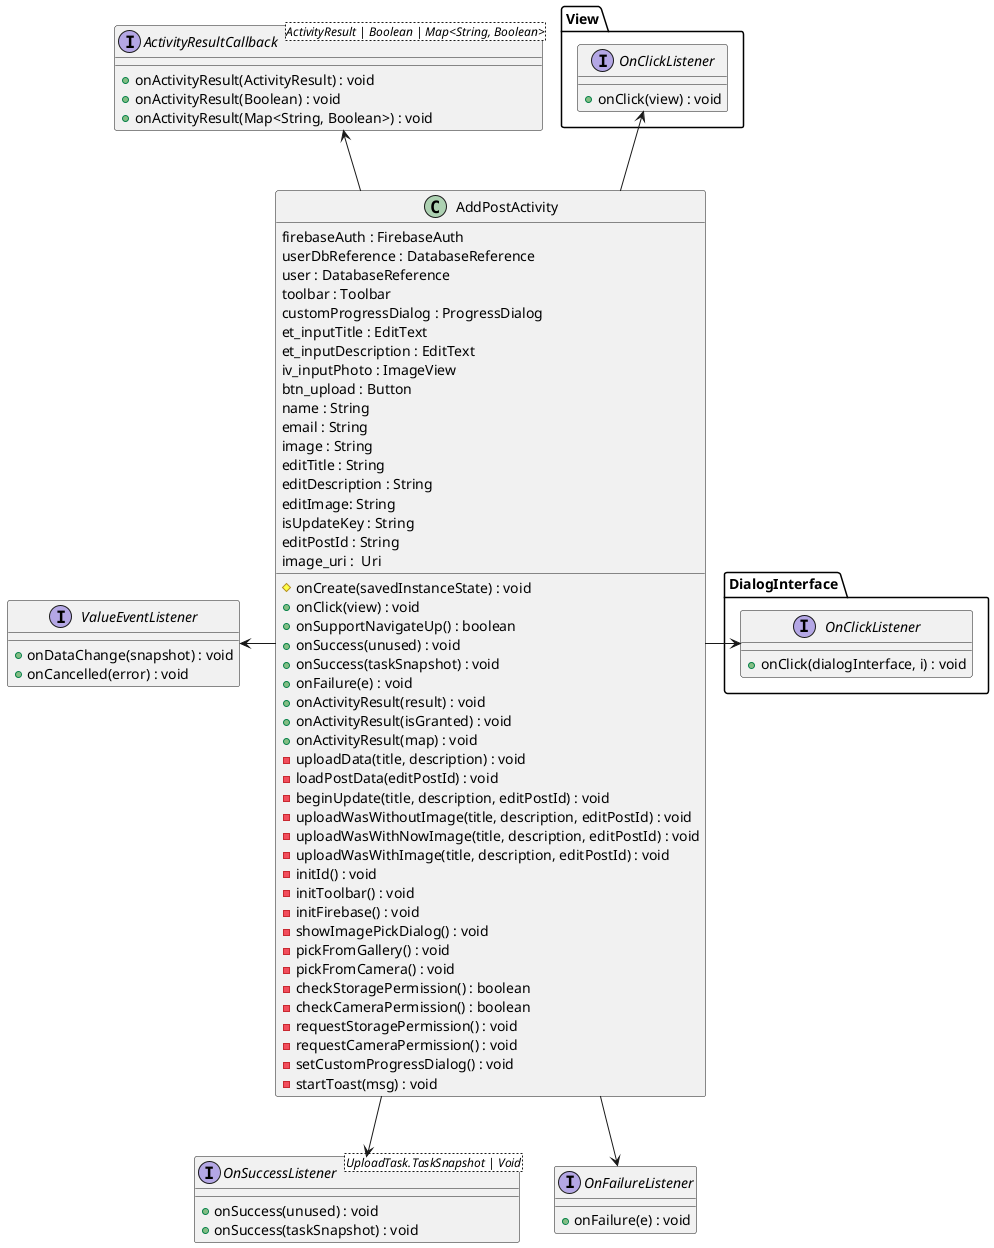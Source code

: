 @startuml
AddPostActivity -left-> ValueEventListener
AddPostActivity --> OnSuccessListener
AddPostActivity --> OnFailureListener
AddPostActivity -up-> ActivityResultCallback
AddPostActivity -up-> View.OnClickListener
AddPostActivity -right-> DialogInterface.OnClickListener

class AddPostActivity {
    firebaseAuth : FirebaseAuth
    userDbReference : DatabaseReference
    user : DatabaseReference
    toolbar : Toolbar
    customProgressDialog : ProgressDialog
    et_inputTitle : EditText
    et_inputDescription : EditText
    iv_inputPhoto : ImageView
    btn_upload : Button
    name : String
    email : String
    image : String
    editTitle : String
    editDescription : String
    editImage: String
    isUpdateKey : String
    editPostId : String
    image_uri :  Uri

    #onCreate(savedInstanceState) : void
    +onClick(view) : void
    +onSupportNavigateUp() : boolean
    +onSuccess(unused) : void
    +onSuccess(taskSnapshot) : void
    +onFailure(e) : void
    +onActivityResult(result) : void
    +onActivityResult(isGranted) : void
    +onActivityResult(map) : void
    -uploadData(title, description) : void
    -loadPostData(editPostId) : void
    -beginUpdate(title, description, editPostId) : void
    -uploadWasWithoutImage(title, description, editPostId) : void
    -uploadWasWithNowImage(title, description, editPostId) : void
    -uploadWasWithImage(title, description, editPostId) : void
    -initId() : void
    -initToolbar() : void
    -initFirebase() : void
    -showImagePickDialog() : void
    -pickFromGallery() : void
    -pickFromCamera() : void
    -checkStoragePermission() : boolean
    -checkCameraPermission() : boolean
    -requestStoragePermission() : void
    -requestCameraPermission() : void
    -setCustomProgressDialog() : void
    -startToast(msg) : void
}
interface ValueEventListener {
    +onDataChange(snapshot) : void
    +onCancelled(error) : void
}
interface View.OnClickListener {
    +onClick(view) : void
}
interface OnSuccessListener<UploadTask.TaskSnapshot | Void> {
    +onSuccess(unused) : void
    +onSuccess(taskSnapshot) : void
}
interface OnFailureListener {
    +onFailure(e) : void
}
interface DialogInterface.OnClickListener {
    +onClick(dialogInterface, i) : void
}
interface ActivityResultCallback<ActivityResult | Boolean | Map<String, Boolean>> {
    +onActivityResult(ActivityResult) : void
    +onActivityResult(Boolean) : void
    +onActivityResult(Map<String, Boolean>) : void
}
@enduml